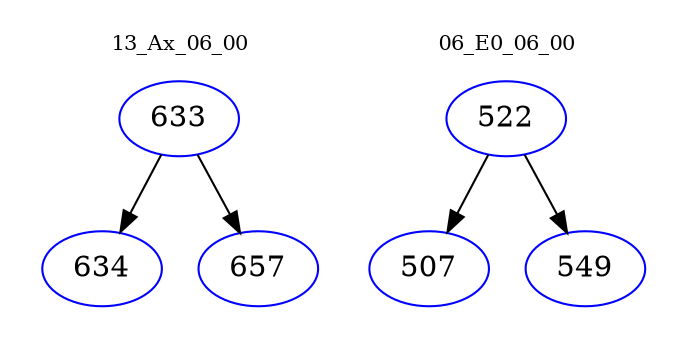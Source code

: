 digraph{
subgraph cluster_0 {
color = white
label = "13_Ax_06_00";
fontsize=10;
T0_633 [label="633", color="blue"]
T0_633 -> T0_634 [color="black"]
T0_634 [label="634", color="blue"]
T0_633 -> T0_657 [color="black"]
T0_657 [label="657", color="blue"]
}
subgraph cluster_1 {
color = white
label = "06_E0_06_00";
fontsize=10;
T1_522 [label="522", color="blue"]
T1_522 -> T1_507 [color="black"]
T1_507 [label="507", color="blue"]
T1_522 -> T1_549 [color="black"]
T1_549 [label="549", color="blue"]
}
}
